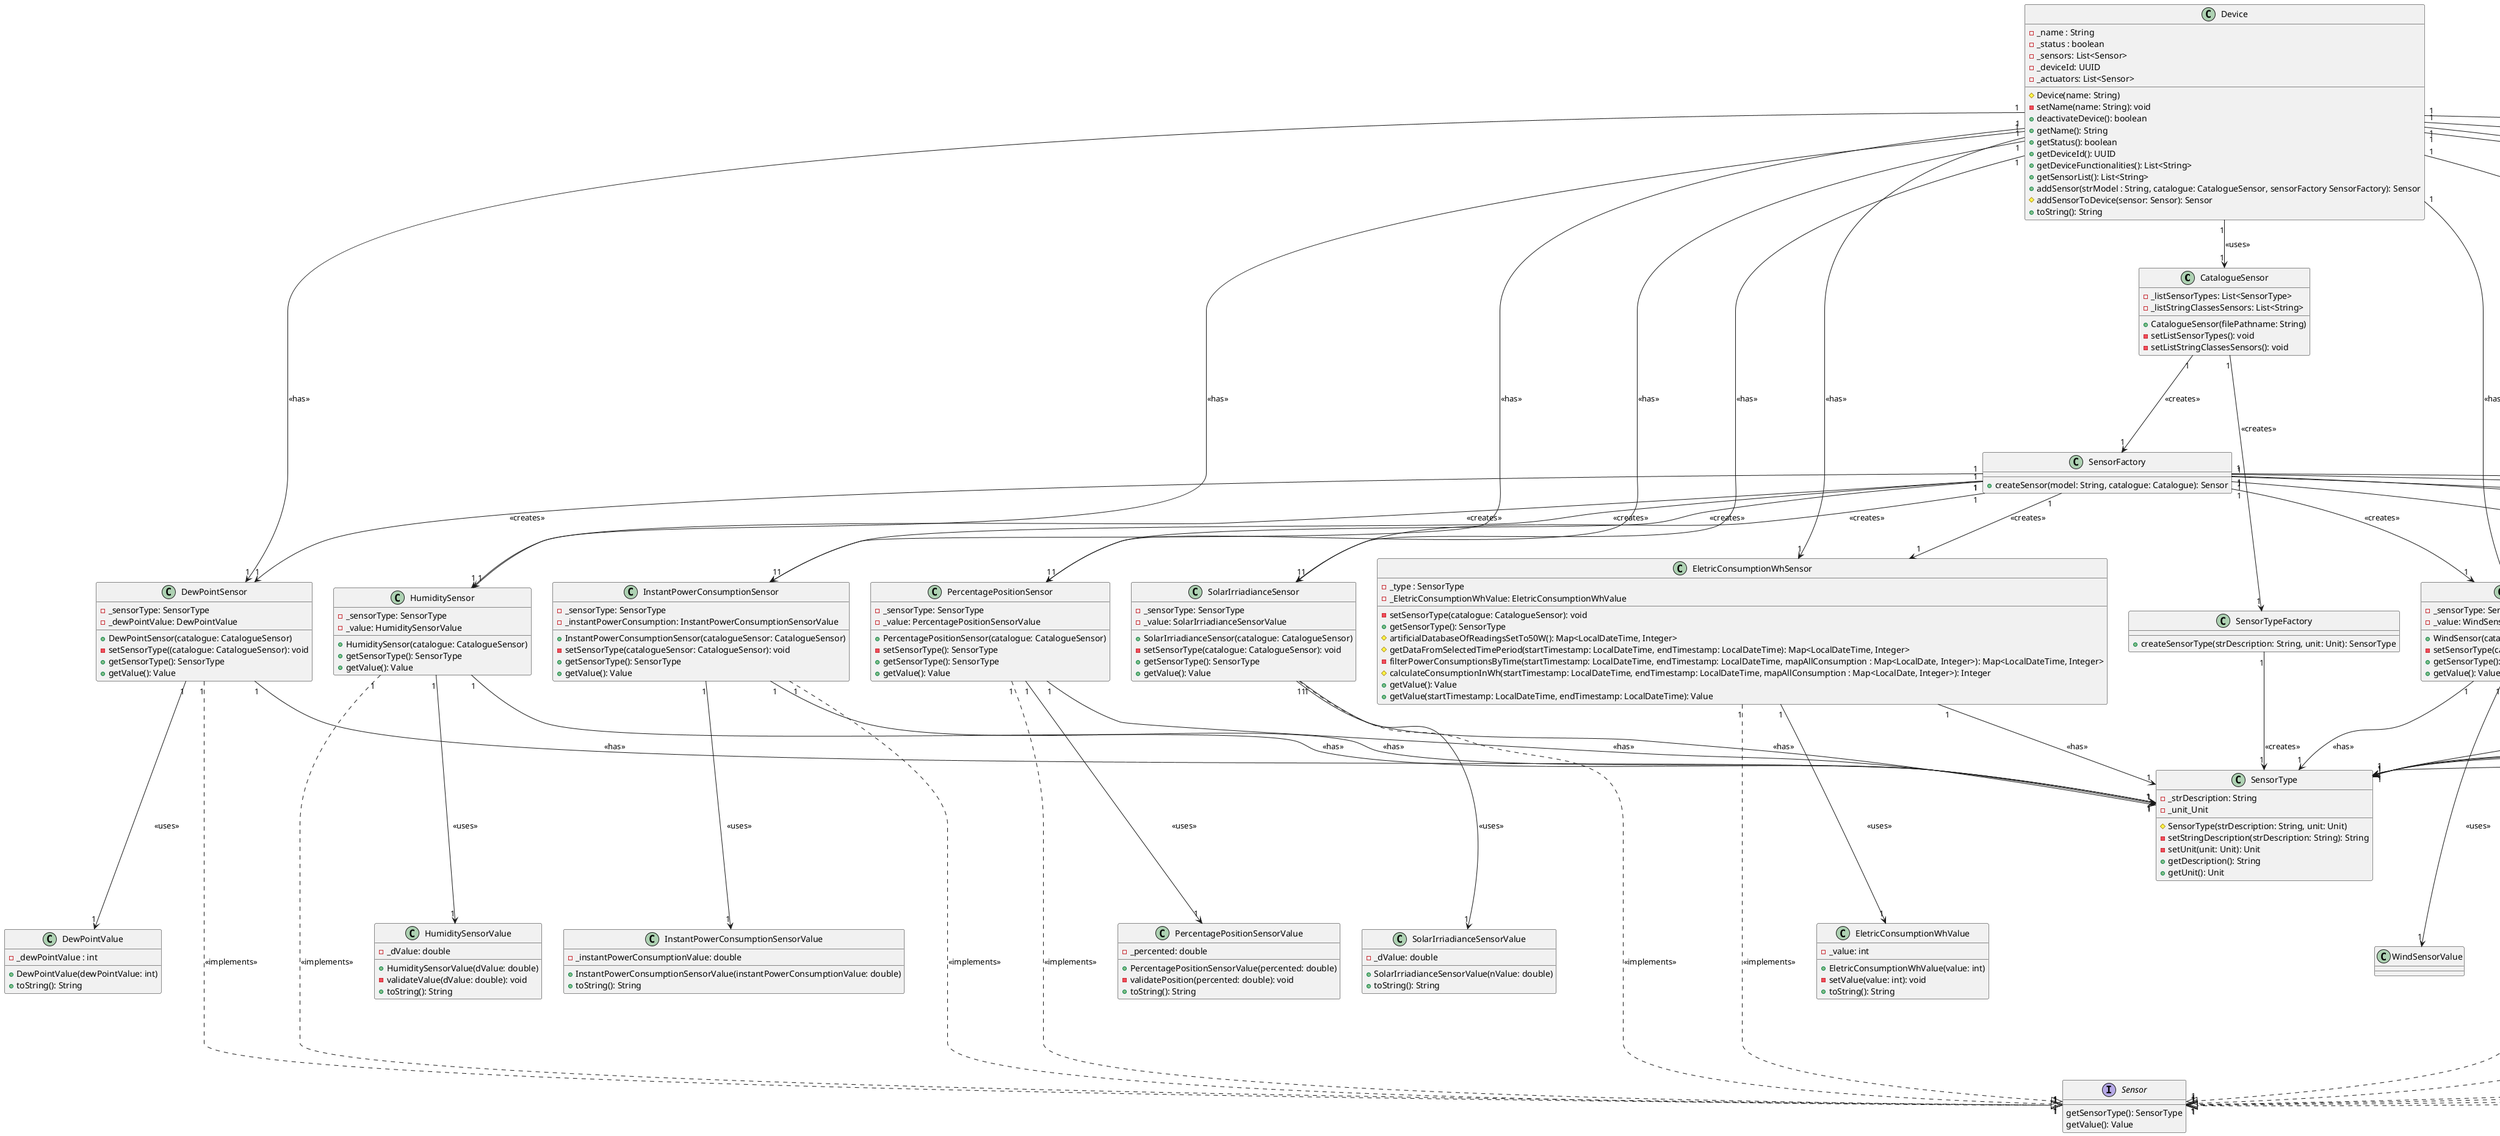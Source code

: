 @startuml
'https://plantuml.com/class-diagram

class CatalogueSensor{
'Attributes'
- _listSensorTypes: List<SensorType>
- _listStringClassesSensors: List<String>

'Methods'
+CatalogueSensor(filePathname: String)
-setListSensorTypes(): void
-setListStringClassesSensors(): void
}

interface Sensor{
'Methods'
getSensorType(): SensorType
getValue(): Value
}

class SensorFactory {
'Methods'
+createSensor(model: String, catalogue: Catalogue): Sensor
}

class SensorType {
'Atributes'
- _strDescription: String
- _unit_Unit

'Methods'
#SensorType(strDescription: String, unit: Unit)
-setStringDescription(strDescription: String): String
-setUnit(unit: Unit): Unit
+getDescription(): String
+getUnit(): Unit
}

class SensorTypeFactory {
'Methods'
+createSensorType(strDescription: String, unit: Unit): SensorType
}

class AveragePowerConsumptionSensor{
'Attributes'
- _sensorType: SensorType
- _powerConsumptions: HashMap<LocalDateTime, Double>
- _averageResult: double
- _Average_powerConsumption: AveragePowerConsumptionSensorValue

'Methods'
+AveragePowerConsumptionSensor(catalogue: CatalogueSensor)
-setSensorType((catalogue: CatalogueSensor): SensorType
-setPowerConsumptions(): HashMap<LocalDateTime, Double>
-setResult(): double
+getSensorType(): SensorType
+setValue(readTime: LocalDateTime, reading: double): Map<LocalDateTime, Double>
+getAverageValue(): double
+filterPowerConsumptionsByTime(initialTime: LocalDateTime, finalTime: LocalDateTime): Map<LocalDateTime, Double>
+getValue(): Value
}

class AveragePowerConsumptionSensorValue{
'Attributes'
- _value: double

'Methods'
+AveragePowerConsumptionSensorValue(dValue: double)
-setValue(dValue: double): void
+getValue(): double
+toString(): String
}

class DewPointSensor{
'Attributes'
- _sensorType: SensorType
- _dewPointValue: DewPointValue

'Methods'
+ DewPointSensor(catalogue: CatalogueSensor)
-setSensorType((catalogue: CatalogueSensor): void
+getSensorType(): SensorType
+getValue(): Value
}

class DewPointValue{
'Attributes'
- _dewPointValue : int

'Methods'
+DewPointValue(dewPointValue: int)
+toString(): String
}

class EletricConsumptionWhSensor{
'Attributes'
- _type : SensorType
- _EletricConsumptionWhValue: EletricConsumptionWhValue

'Methods'
-setSensorType(catalogue: CatalogueSensor): void
+getSensorType(): SensorType
#artificialDatabaseOfReadingsSetTo50W(): Map<LocalDateTime, Integer>
#getDataFromSelectedTimePeriod(startTimestamp: LocalDateTime, endTimestamp: LocalDateTime): Map<LocalDateTime, Integer>
-filterPowerConsumptionsByTime(startTimestamp: LocalDateTime, endTimestamp: LocalDateTime, mapAllConsumption : Map<LocalDate, Integer>): Map<LocalDateTime, Integer>
#calculateConsumptionInWh(startTimestamp: LocalDateTime, endTimestamp: LocalDateTime, mapAllConsumption : Map<LocalDate, Integer>): Integer
+getValue(): Value
+getValue(startTimestamp: LocalDateTime, endTimestamp: LocalDateTime): Value
}

class EletricConsumptionWhValue{
'Attributes'
- _value: int

'Methods'
+EletricConsumptionWhValue(value: int)
-setValue(value: int): void
+toString(): String
}

class HumiditySensor{
'Attributes'
- _sensorType: SensorType
- _value: HumiditySensorValue

'Methods'
+HumiditySensor(catalogue: CatalogueSensor)
+getSensorType(): SensorType
+getValue(): Value
}

class HumiditySensorValue{
'Attributes'
- _dValue: double

'Methods'
+HumiditySensorValue(dValue: double)
-validateValue(dValue: double): void
+toString(): String
}

class InstantPowerConsumptionSensor{
'Attributes'
- _sensorType: SensorType
- _instantPowerConsumption: InstantPowerConsumptionSensorValue

'Methods'
+InstantPowerConsumptionSensor(catalogueSensor: CatalogueSensor)
-setSensorType(catalogueSensor: CatalogueSensor): void
+getSensorType(): SensorType
+getValue(): Value
}

class InstantPowerConsumptionSensorValue{
'Attributes'
- _instantPowerConsumptionValue: double

'Methods'
+InstantPowerConsumptionSensorValue(instantPowerConsumptionValue: double)
+toString(): String
}


class PercentagePositionSensor{
'Attributes'
- _sensorType: SensorType
- _value: PercentagePositionSensorValue

'Methods'
+PercentagePositionSensor(catalogue: CatalogueSensor)
-setSensorType(): SensorType
+getSensorType(): SensorType
+getValue(): Value
}

class PercentagePositionSensorValue{
'Attributes'
- _percented: double

'Methods'
+PercentagePositionSensorValue(percented: double)
-validatePosition(percented: double): void
+toString(): String
}

class SolarIrriadianceSensor{
'Attributes'
- _sensorType: SensorType
- _value: SolarIrriadianceSensorValue

'Methods'
+SolarIrriadianceSensor(catalogue: CatalogueSensor)
-setSensorType(catalogue: CatalogueSensor): void
+getSensorType(): SensorType
+getValue(): Value
}

class SolarIrriadianceSensorValue{
'Attributes'
- _dValue: double

'Methods'
+SolarIrriadianceSensorValue(nValue: double)
+toString(): String
}

class SunriseTimeSensor{
'Attributes'
- _sensorType: SensorType
- _gps: Gps

'Methods'
+SunriseTimeSensor(catalogue: CatalogueSensor)
-setSensorType(catalogue: CatalogueSensor): SensorType
+configureGpsLocation(gps: Gps): Gps
+getSensorType(): SensorType
+getSunriseTime(): LocalTime
+getSunriseTime(date: LocalDate): LocalTime
+getValue(): Value
+getValue(date: LocalDate): Value
}

class SunriseTimeValue{
'Attributes'
- _value: LocalTime

'Methods'
+SunsetTimeValue(value: LocalTime)
-setValue(value: LocalTime): void
+toString(): String
}

class SunsetTimeSensor{
'Attributes'
- _sensorType: SensorType
- _latitude: double
- _longitude: double
- _sunsetTimeValue: SunsetTimeValue

'Methods'
+SunsetTimeSensor(catalogue: CatalogueSensor)
-setSensorType(catalogue: CatalogueSensor): void
-configureGpsLocation(): void
+getSensorType(): SensorType
+getValue(): Value
+getValue(date: LocalDate): Value
}

class SwitchSensor{
'Attributes'
- _sensorType: SensorType
- _value: SwitchSensorValue

'Methods'
+SwitchSensor(catalogue: CatalogueSensor)
-setSensorType(catalogue: CatalogueSensor): void
+getSensorType(): SensorType
+getValue(): Value
}

class SwitchSensorValue{
'Attributes'
- _value: boolean

'Methods'
+SwitchSensorValue(bValue: boolean)
+toString(): String
}

class TemperatureSensor{
'Attributes'
- _sensorType: SensorType
- _value: TemperatureSensorValue

'Methods'
+TemperatureSensor(catalogue: CatalogueSensor)
-setSensorType(catalogue: CatalogueSensor): void
+getSensorType(): SensorType
+getValue(): Value
}

class TemperatureSensorValue{
'Attributes'
- _nValue: double

'Methods'
+TemperatureSensorValue(nValue: double)
-validateValue(nValue: double): void
+toString(): String
}

class WindSensor{
'Attributes'
- _sensorType: SensorType
- _value: WindSensorValue

'Methods'
+WindSensor(catalogue: CatalogueSensor)
-setSensorType(catalogue: CatalogueSensor): void
+getSensorType(): SensorType
+getValue(): Value
}

class Device{
'Attributes'
- _name : String
- _status : boolean
- _sensors: List<Sensor>
- _deviceId: UUID
- _actuators: List<Sensor>

'Methods'
#Device(name: String)
-setName(name: String): void
+deactivateDevice(): boolean
+getName(): String
+getStatus(): boolean
+getDeviceId(): UUID
+getDeviceFunctionalities(): List<String>
+getSensorList(): List<String>
+addSensor(strModel : String, catalogue: CatalogueSensor, sensorFactory SensorFactory): Sensor
#addSensorToDevice(sensor: Sensor): Sensor
+toString(): String
}


Device "1" --> "1" CatalogueSensor : <<uses>>

Device "1" ---> "1" AveragePowerConsumptionSensor : <<has>>
Device "1" ---> "1" DewPointSensor : <<has>>
Device "1" ---> "1" EletricConsumptionWhSensor : <<has>>
Device "1" ---> "1" HumiditySensor : <<has>>
Device "1" ---> "1" InstantPowerConsumptionSensor : <<has>>
Device "1" ---> "1" PercentagePositionSensor : <<has>>
Device "1" ---> "1" SolarIrriadianceSensor : <<has>>
Device "1" ---> "1" SunriseTimeSensor : <<has>>
Device "1" ---> "1" SunsetTimeSensor : <<has>>
Device "1" ---> "1" SwitchSensor : <<has>>
Device "1" ---> "1" TemperatureSensor : <<has>>
Device "1" ---> "1" WindSensor : <<has>>

CatalogueSensor "1" ---> "1" SensorFactory: <<creates>>
CatalogueSensor "1" ----> "1" SensorTypeFactory: <<creates>>

SensorTypeFactory "1" --> "1" SensorType: <<creates>>

SensorFactory "1" --> "1" AveragePowerConsumptionSensor : <<creates>>
SensorFactory "1" --> "1" DewPointSensor : <<creates>>
SensorFactory "1" --> "1" EletricConsumptionWhSensor : <<creates>>
SensorFactory "1" --> "1" HumiditySensor : <<creates>>
SensorFactory "1" --> "1" InstantPowerConsumptionSensor : <<creates>>
SensorFactory "1" --> "1" PercentagePositionSensor : <<creates>>
SensorFactory "1" --> "1" SolarIrriadianceSensor : <<creates>>
SensorFactory "1" --> "1" SunriseTimeSensor : <<creates>>
SensorFactory "1" --> "1" SunsetTimeSensor : <<creates>>
SensorFactory "1" --> "1" SwitchSensor : <<creates>>
SensorFactory "1" --> "1" TemperatureSensor : <<creates>>
SensorFactory "1" --> "1" WindSensor : <<creates>>

AveragePowerConsumptionSensor "1" --> "1" SensorType : <<has>>
DewPointSensor "1" --> "1" SensorType : <<has>>
EletricConsumptionWhSensor "1" --> "1" SensorType : <<has>>
HumiditySensor "1" --> "1" SensorType : <<has>>
InstantPowerConsumptionSensor "1" --> "1" SensorType : <<has>>
PercentagePositionSensor "1" --> "1" SensorType : <<has>>
SolarIrriadianceSensor "1" --> "1" SensorType : <<has>>
SunriseTimeSensor "1" --> "1" SensorType : <<has>>
SunsetTimeSensor "1" --> "1" SensorType : <<has>>
SwitchSensor "1" --> "1" SensorType : <<has>>
TemperatureSensor "1" --> "1" SensorType : <<has>>
WindSensor "1" --> "1" SensorType : <<has>>


AveragePowerConsumptionSensor "1" ---> "1" AveragePowerConsumptionSensorValue : <<uses>>
DewPointSensor "1" ---> "1" DewPointValue : <<uses>>
EletricConsumptionWhSensor "1" ---> "1" EletricConsumptionWhValue : <<uses>>
HumiditySensor "1" ---> "1" HumiditySensorValue : <<uses>>
InstantPowerConsumptionSensor "1" ---> "1" InstantPowerConsumptionSensorValue : <<uses>>
PercentagePositionSensor "1" ---> "1" PercentagePositionSensorValue : <<uses>>
SolarIrriadianceSensor "1" ---> "1" SolarIrriadianceSensorValue : <<uses>>
SunriseTimeSensor "1" ---> "1" SunriseTimeValue : <<uses>>
SunsetTimeSensor "1" ---> "1" SunsetTimeValue : <<uses>>
SwitchSensor "1" ---> "1" SwitchSensorValue : <<uses>>
TemperatureSensor "1" ---> "1" TemperatureSensorValue : <<uses>>
WindSensor "1" ---> "1" WindSensorValue : <<uses>>


AveragePowerConsumptionSensor "1" .....|> "1" Sensor: <<implements>>
DewPointSensor "1" .....|> "1" Sensor: <<implements>>
EletricConsumptionWhSensor "1" .....|> "1" Sensor: <<implements>>
HumiditySensor "1" .....|> "1" Sensor: <<implements>>
InstantPowerConsumptionSensor "1" .....|> "1" Sensor: <<implements>>
PercentagePositionSensor "1" .....|> "1" Sensor: <<implements>>
SolarIrriadianceSensor "1" .....|> "1" Sensor: <<implements>>
SunriseTimeSensor "1" .....|> "1" Sensor: <<implements>>
SunsetTimeSensor "1" .....|> "1" Sensor: <<implements>>
SwitchSensor "1" .....|> "1" Sensor: <<implements>>
TemperatureSensor "1" .....|> "1" Sensor: <<implements>>
WindSensor "1" .....|> "1" Sensor: <<implements>>

@enduml